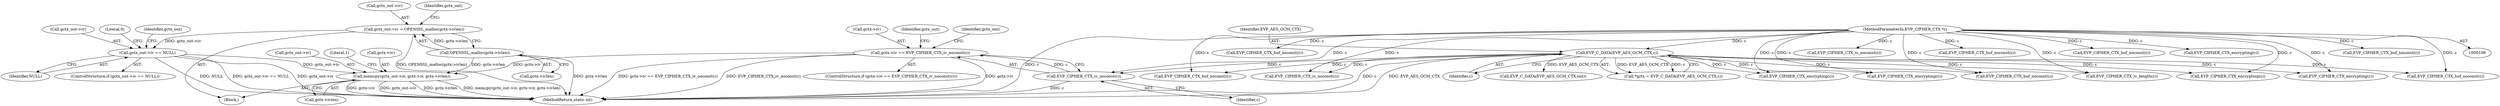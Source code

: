 digraph "0_openssl_00d965474b22b54e4275232bc71ee0c699c5cd21_0@API" {
"1000611" [label="(Call,memcpy(gctx_out->iv, gctx->iv, gctx->ivlen))"];
"1000604" [label="(Call,gctx_out->iv == NULL)"];
"1000595" [label="(Call,gctx_out->iv = OPENSSL_malloc(gctx->ivlen))"];
"1000599" [label="(Call,OPENSSL_malloc(gctx->ivlen))"];
"1000581" [label="(Call,gctx->iv == EVP_CIPHER_CTX_iv_noconst(c))"];
"1000585" [label="(Call,EVP_CIPHER_CTX_iv_noconst(c))"];
"1000117" [label="(Call,EVP_C_DATA(EVP_AES_GCM_CTX,c))"];
"1000109" [label="(MethodParameterIn,EVP_CIPHER_CTX *c)"];
"1000605" [label="(Call,gctx_out->iv)"];
"1000596" [label="(Call,gctx_out->iv)"];
"1000465" [label="(Call,EVP_CIPHER_CTX_buf_noconst(c))"];
"1000580" [label="(ControlStructure,if (gctx->iv == EVP_CIPHER_CTX_iv_noconst(c)))"];
"1000610" [label="(Literal,0)"];
"1000613" [label="(Identifier,gctx_out)"];
"1000599" [label="(Call,OPENSSL_malloc(gctx->ivlen))"];
"1000488" [label="(Call,EVP_CIPHER_CTX_buf_noconst(c))"];
"1000585" [label="(Call,EVP_CIPHER_CTX_iv_noconst(c))"];
"1000589" [label="(Identifier,gctx_out)"];
"1000600" [label="(Call,gctx->ivlen)"];
"1000597" [label="(Identifier,gctx_out)"];
"1000627" [label="(MethodReturn,static int)"];
"1000608" [label="(Identifier,NULL)"];
"1000118" [label="(Identifier,EVP_AES_GCM_CTX)"];
"1000581" [label="(Call,gctx->iv == EVP_CIPHER_CTX_iv_noconst(c))"];
"1000264" [label="(Call,EVP_CIPHER_CTX_buf_noconst(c))"];
"1000253" [label="(Call,EVP_CIPHER_CTX_encrypting(c))"];
"1000115" [label="(Call,*gctx = EVP_C_DATA(EVP_AES_GCM_CTX,c))"];
"1000119" [label="(Identifier,c)"];
"1000230" [label="(Call,EVP_CIPHER_CTX_buf_noconst(c))"];
"1000622" [label="(Literal,1)"];
"1000595" [label="(Call,gctx_out->iv = OPENSSL_malloc(gctx->ivlen))"];
"1000604" [label="(Call,gctx_out->iv == NULL)"];
"1000315" [label="(Call,EVP_CIPHER_CTX_encrypting(c))"];
"1000606" [label="(Identifier,gctx_out)"];
"1000138" [label="(Call,EVP_CIPHER_CTX_iv_length(c))"];
"1000547" [label="(Call,EVP_C_DATA(EVP_AES_GCM_CTX,out))"];
"1000618" [label="(Call,gctx->ivlen)"];
"1000615" [label="(Call,gctx->iv)"];
"1000144" [label="(Call,EVP_CIPHER_CTX_iv_noconst(c))"];
"1000117" [label="(Call,EVP_C_DATA(EVP_AES_GCM_CTX,c))"];
"1000611" [label="(Call,memcpy(gctx_out->iv, gctx->iv, gctx->ivlen))"];
"1000528" [label="(Call,EVP_CIPHER_CTX_buf_noconst(c))"];
"1000518" [label="(Call,EVP_CIPHER_CTX_buf_noconst(c))"];
"1000109" [label="(MethodParameterIn,EVP_CIPHER_CTX *c)"];
"1000504" [label="(Call,EVP_CIPHER_CTX_encrypting(c))"];
"1000612" [label="(Call,gctx_out->iv)"];
"1000225" [label="(Call,EVP_CIPHER_CTX_encrypting(c))"];
"1000188" [label="(Call,EVP_CIPHER_CTX_iv_noconst(c))"];
"1000586" [label="(Identifier,c)"];
"1000481" [label="(Call,EVP_CIPHER_CTX_buf_noconst(c))"];
"1000594" [label="(Block,)"];
"1000582" [label="(Call,gctx->iv)"];
"1000423" [label="(Call,EVP_CIPHER_CTX_encrypting(c))"];
"1000603" [label="(ControlStructure,if (gctx_out->iv == NULL))"];
"1000611" -> "1000594"  [label="AST: "];
"1000611" -> "1000618"  [label="CFG: "];
"1000612" -> "1000611"  [label="AST: "];
"1000615" -> "1000611"  [label="AST: "];
"1000618" -> "1000611"  [label="AST: "];
"1000622" -> "1000611"  [label="CFG: "];
"1000611" -> "1000627"  [label="DDG: gctx->ivlen"];
"1000611" -> "1000627"  [label="DDG: memcpy(gctx_out->iv, gctx->iv, gctx->ivlen)"];
"1000611" -> "1000627"  [label="DDG: gctx->iv"];
"1000611" -> "1000627"  [label="DDG: gctx_out->iv"];
"1000604" -> "1000611"  [label="DDG: gctx_out->iv"];
"1000581" -> "1000611"  [label="DDG: gctx->iv"];
"1000599" -> "1000611"  [label="DDG: gctx->ivlen"];
"1000604" -> "1000603"  [label="AST: "];
"1000604" -> "1000608"  [label="CFG: "];
"1000605" -> "1000604"  [label="AST: "];
"1000608" -> "1000604"  [label="AST: "];
"1000610" -> "1000604"  [label="CFG: "];
"1000613" -> "1000604"  [label="CFG: "];
"1000604" -> "1000627"  [label="DDG: NULL"];
"1000604" -> "1000627"  [label="DDG: gctx_out->iv == NULL"];
"1000604" -> "1000627"  [label="DDG: gctx_out->iv"];
"1000595" -> "1000604"  [label="DDG: gctx_out->iv"];
"1000595" -> "1000594"  [label="AST: "];
"1000595" -> "1000599"  [label="CFG: "];
"1000596" -> "1000595"  [label="AST: "];
"1000599" -> "1000595"  [label="AST: "];
"1000606" -> "1000595"  [label="CFG: "];
"1000595" -> "1000627"  [label="DDG: OPENSSL_malloc(gctx->ivlen)"];
"1000599" -> "1000595"  [label="DDG: gctx->ivlen"];
"1000599" -> "1000600"  [label="CFG: "];
"1000600" -> "1000599"  [label="AST: "];
"1000599" -> "1000627"  [label="DDG: gctx->ivlen"];
"1000581" -> "1000580"  [label="AST: "];
"1000581" -> "1000585"  [label="CFG: "];
"1000582" -> "1000581"  [label="AST: "];
"1000585" -> "1000581"  [label="AST: "];
"1000589" -> "1000581"  [label="CFG: "];
"1000597" -> "1000581"  [label="CFG: "];
"1000581" -> "1000627"  [label="DDG: gctx->iv"];
"1000581" -> "1000627"  [label="DDG: gctx->iv == EVP_CIPHER_CTX_iv_noconst(c)"];
"1000581" -> "1000627"  [label="DDG: EVP_CIPHER_CTX_iv_noconst(c)"];
"1000585" -> "1000581"  [label="DDG: c"];
"1000585" -> "1000586"  [label="CFG: "];
"1000586" -> "1000585"  [label="AST: "];
"1000585" -> "1000627"  [label="DDG: c"];
"1000117" -> "1000585"  [label="DDG: c"];
"1000109" -> "1000585"  [label="DDG: c"];
"1000117" -> "1000115"  [label="AST: "];
"1000117" -> "1000119"  [label="CFG: "];
"1000118" -> "1000117"  [label="AST: "];
"1000119" -> "1000117"  [label="AST: "];
"1000115" -> "1000117"  [label="CFG: "];
"1000117" -> "1000627"  [label="DDG: EVP_AES_GCM_CTX"];
"1000117" -> "1000627"  [label="DDG: c"];
"1000117" -> "1000115"  [label="DDG: EVP_AES_GCM_CTX"];
"1000117" -> "1000115"  [label="DDG: c"];
"1000109" -> "1000117"  [label="DDG: c"];
"1000117" -> "1000138"  [label="DDG: c"];
"1000117" -> "1000188"  [label="DDG: c"];
"1000117" -> "1000225"  [label="DDG: c"];
"1000117" -> "1000230"  [label="DDG: c"];
"1000117" -> "1000253"  [label="DDG: c"];
"1000117" -> "1000264"  [label="DDG: c"];
"1000117" -> "1000315"  [label="DDG: c"];
"1000117" -> "1000423"  [label="DDG: c"];
"1000117" -> "1000465"  [label="DDG: c"];
"1000117" -> "1000547"  [label="DDG: EVP_AES_GCM_CTX"];
"1000109" -> "1000108"  [label="AST: "];
"1000109" -> "1000627"  [label="DDG: c"];
"1000109" -> "1000138"  [label="DDG: c"];
"1000109" -> "1000144"  [label="DDG: c"];
"1000109" -> "1000188"  [label="DDG: c"];
"1000109" -> "1000225"  [label="DDG: c"];
"1000109" -> "1000230"  [label="DDG: c"];
"1000109" -> "1000253"  [label="DDG: c"];
"1000109" -> "1000264"  [label="DDG: c"];
"1000109" -> "1000315"  [label="DDG: c"];
"1000109" -> "1000423"  [label="DDG: c"];
"1000109" -> "1000465"  [label="DDG: c"];
"1000109" -> "1000481"  [label="DDG: c"];
"1000109" -> "1000488"  [label="DDG: c"];
"1000109" -> "1000504"  [label="DDG: c"];
"1000109" -> "1000518"  [label="DDG: c"];
"1000109" -> "1000528"  [label="DDG: c"];
}
